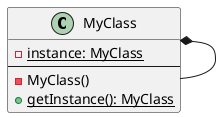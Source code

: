 @startuml
'https://plantuml.com/class-diagram

class MyClass {
    {static} - instance: MyClass
    ---
    - MyClass()
    {static} + getInstance(): MyClass
}

MyClass *-- MyClass

@enduml